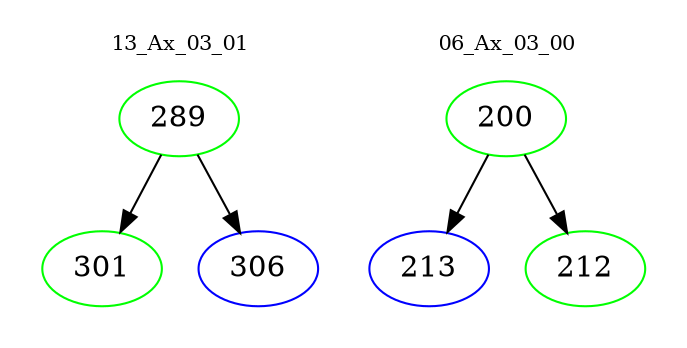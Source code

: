digraph{
subgraph cluster_0 {
color = white
label = "13_Ax_03_01";
fontsize=10;
T0_289 [label="289", color="green"]
T0_289 -> T0_301 [color="black"]
T0_301 [label="301", color="green"]
T0_289 -> T0_306 [color="black"]
T0_306 [label="306", color="blue"]
}
subgraph cluster_1 {
color = white
label = "06_Ax_03_00";
fontsize=10;
T1_200 [label="200", color="green"]
T1_200 -> T1_213 [color="black"]
T1_213 [label="213", color="blue"]
T1_200 -> T1_212 [color="black"]
T1_212 [label="212", color="green"]
}
}
